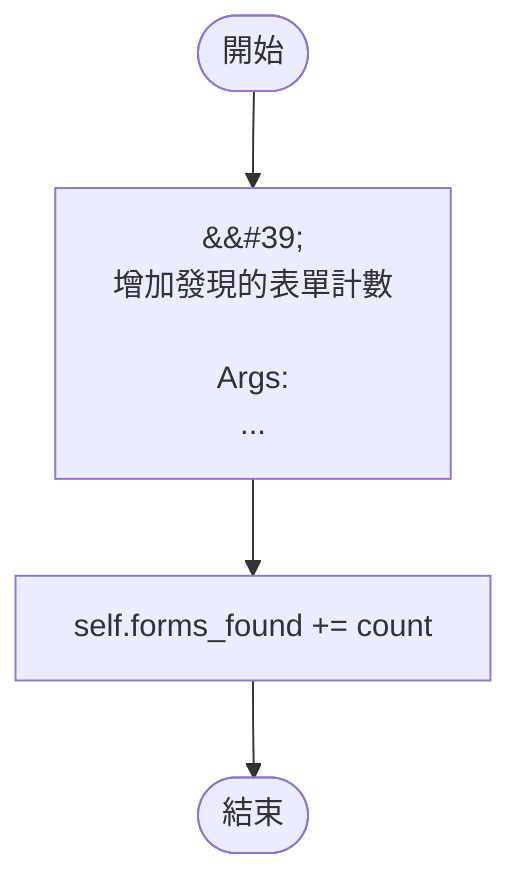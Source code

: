 flowchart TB
    n1([開始])
    n2([結束])
    n3[&amp;&#35;39;\n        增加發現的表單計數\n\n        Args:\n      ...]
    n4[self.forms_found += count]
    n1 --> n3
    n3 --> n4
    n4 --> n2